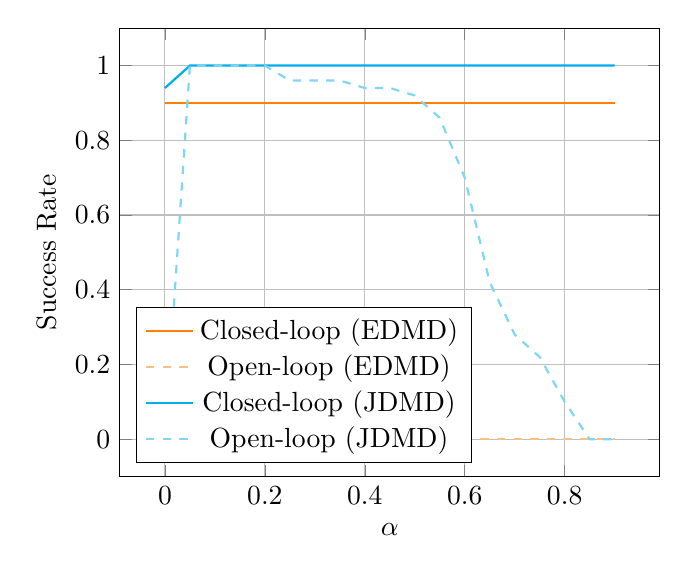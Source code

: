 % Recommended preamble:
\begin{tikzpicture}
\begin{axis}[xmajorgrids, ymajorgrids, xlabel={$\alpha$}, ylabel={Success Rate}, legend pos={south west}]
    \addplot+[no marks, very thick, color={orange}, solid, thick]
        coordinates {
            (0.0,0.9)
            (0.05,0.9)
            (0.1,0.9)
            (0.15,0.9)
            (0.2,0.9)
            (0.25,0.9)
            (0.3,0.9)
            (0.35,0.9)
            (0.4,0.9)
            (0.45,0.9)
            (0.5,0.9)
            (0.55,0.9)
            (0.6,0.9)
            (0.65,0.9)
            (0.7,0.9)
            (0.75,0.9)
            (0.8,0.9)
            (0.85,0.9)
            (0.9,0.9)
        }
        ;
    \addplot+[no marks, very thick, orange!50, dashed, thick]
        coordinates {
            (0.0,0.0)
            (0.05,0.0)
            (0.1,0.0)
            (0.15,0.0)
            (0.2,0.0)
            (0.25,0.0)
            (0.3,0.0)
            (0.35,0.0)
            (0.4,0.0)
            (0.45,0.0)
            (0.5,0.0)
            (0.55,0.0)
            (0.6,0.0)
            (0.65,0.0)
            (0.7,0.0)
            (0.75,0.0)
            (0.8,0.0)
            (0.85,0.0)
            (0.9,0.0)
        }
        ;
    \addplot+[no marks, very thick, color={cyan}, solid, thick]
        coordinates {
            (0.0,0.94)
            (0.05,1.0)
            (0.1,1.0)
            (0.15,1.0)
            (0.2,1.0)
            (0.25,1.0)
            (0.3,1.0)
            (0.35,1.0)
            (0.4,1.0)
            (0.45,1.0)
            (0.5,1.0)
            (0.55,1.0)
            (0.6,1.0)
            (0.65,1.0)
            (0.7,1.0)
            (0.75,1.0)
            (0.8,1.0)
            (0.85,1.0)
            (0.9,1.0)
        }
        ;
    \addplot+[no marks, very thick, cyan!50, dashed, thick]
        coordinates {
            (0.0,0.0)
            (0.05,1.0)
            (0.1,1.0)
            (0.15,1.0)
            (0.2,1.0)
            (0.25,0.96)
            (0.3,0.96)
            (0.35,0.96)
            (0.4,0.94)
            (0.45,0.94)
            (0.5,0.92)
            (0.55,0.86)
            (0.6,0.7)
            (0.65,0.42)
            (0.7,0.28)
            (0.75,0.22)
            (0.8,0.1)
            (0.85,0.0)
            (0.9,0.0)
        }
        ;
    \legend{{Closed-loop (EDMD)},{Open-loop (EDMD)},{Closed-loop (JDMD)},{Open-loop (JDMD)}}
\end{axis}
\end{tikzpicture}
